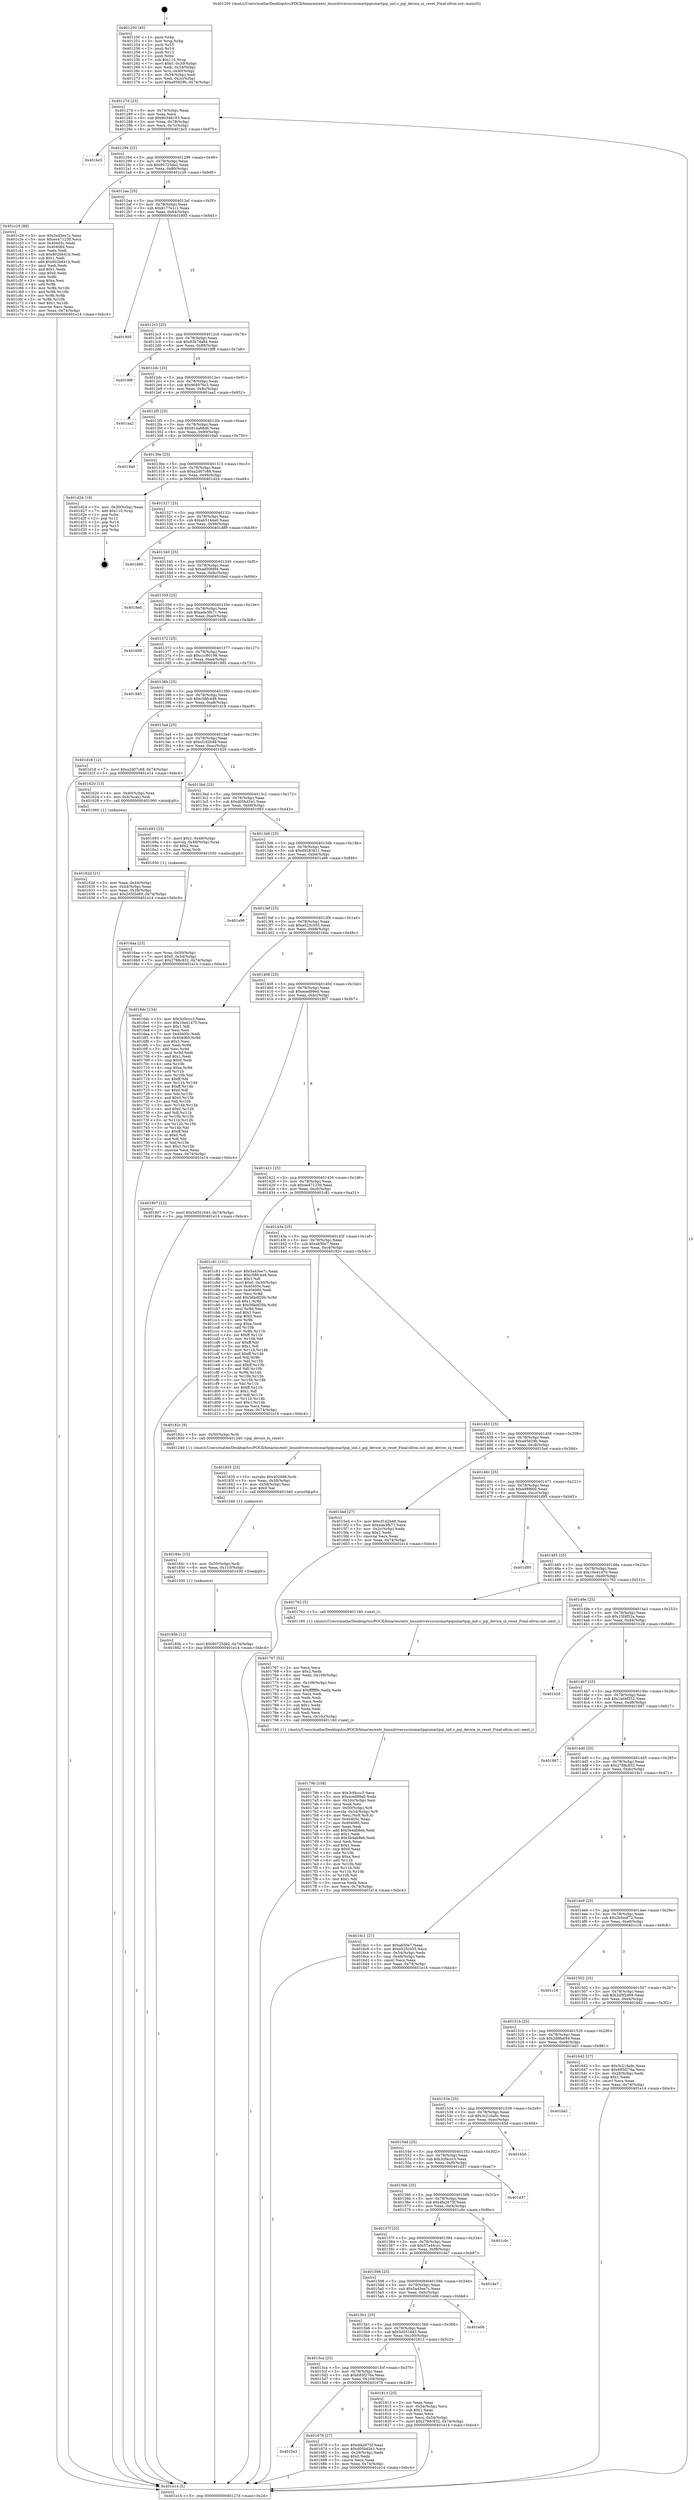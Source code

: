 digraph "0x401250" {
  label = "0x401250 (/mnt/c/Users/mathe/Desktop/tcc/POCII/binaries/extr_linuxdriversscsismartpqismartpqi_init.c_pqi_device_in_reset_Final-ollvm.out::main(0))"
  labelloc = "t"
  node[shape=record]

  Entry [label="",width=0.3,height=0.3,shape=circle,fillcolor=black,style=filled]
  "0x40127d" [label="{
     0x40127d [23]\l
     | [instrs]\l
     &nbsp;&nbsp;0x40127d \<+3\>: mov -0x74(%rbp),%eax\l
     &nbsp;&nbsp;0x401280 \<+2\>: mov %eax,%ecx\l
     &nbsp;&nbsp;0x401282 \<+6\>: sub $0x80348183,%ecx\l
     &nbsp;&nbsp;0x401288 \<+3\>: mov %eax,-0x78(%rbp)\l
     &nbsp;&nbsp;0x40128b \<+3\>: mov %ecx,-0x7c(%rbp)\l
     &nbsp;&nbsp;0x40128e \<+6\>: je 0000000000401bc5 \<main+0x975\>\l
  }"]
  "0x401bc5" [label="{
     0x401bc5\l
  }", style=dashed]
  "0x401294" [label="{
     0x401294 [22]\l
     | [instrs]\l
     &nbsp;&nbsp;0x401294 \<+5\>: jmp 0000000000401299 \<main+0x49\>\l
     &nbsp;&nbsp;0x401299 \<+3\>: mov -0x78(%rbp),%eax\l
     &nbsp;&nbsp;0x40129c \<+5\>: sub $0x80725de2,%eax\l
     &nbsp;&nbsp;0x4012a1 \<+3\>: mov %eax,-0x80(%rbp)\l
     &nbsp;&nbsp;0x4012a4 \<+6\>: je 0000000000401c29 \<main+0x9d9\>\l
  }"]
  Exit [label="",width=0.3,height=0.3,shape=circle,fillcolor=black,style=filled,peripheries=2]
  "0x401c29" [label="{
     0x401c29 [88]\l
     | [instrs]\l
     &nbsp;&nbsp;0x401c29 \<+5\>: mov $0x5a43ee7c,%eax\l
     &nbsp;&nbsp;0x401c2e \<+5\>: mov $0xee471230,%ecx\l
     &nbsp;&nbsp;0x401c33 \<+7\>: mov 0x40405c,%edx\l
     &nbsp;&nbsp;0x401c3a \<+7\>: mov 0x404060,%esi\l
     &nbsp;&nbsp;0x401c41 \<+2\>: mov %edx,%edi\l
     &nbsp;&nbsp;0x401c43 \<+6\>: sub $0x802b641b,%edi\l
     &nbsp;&nbsp;0x401c49 \<+3\>: sub $0x1,%edi\l
     &nbsp;&nbsp;0x401c4c \<+6\>: add $0x802b641b,%edi\l
     &nbsp;&nbsp;0x401c52 \<+3\>: imul %edi,%edx\l
     &nbsp;&nbsp;0x401c55 \<+3\>: and $0x1,%edx\l
     &nbsp;&nbsp;0x401c58 \<+3\>: cmp $0x0,%edx\l
     &nbsp;&nbsp;0x401c5b \<+4\>: sete %r8b\l
     &nbsp;&nbsp;0x401c5f \<+3\>: cmp $0xa,%esi\l
     &nbsp;&nbsp;0x401c62 \<+4\>: setl %r9b\l
     &nbsp;&nbsp;0x401c66 \<+3\>: mov %r8b,%r10b\l
     &nbsp;&nbsp;0x401c69 \<+3\>: and %r9b,%r10b\l
     &nbsp;&nbsp;0x401c6c \<+3\>: xor %r9b,%r8b\l
     &nbsp;&nbsp;0x401c6f \<+3\>: or %r8b,%r10b\l
     &nbsp;&nbsp;0x401c72 \<+4\>: test $0x1,%r10b\l
     &nbsp;&nbsp;0x401c76 \<+3\>: cmovne %ecx,%eax\l
     &nbsp;&nbsp;0x401c79 \<+3\>: mov %eax,-0x74(%rbp)\l
     &nbsp;&nbsp;0x401c7c \<+5\>: jmp 0000000000401e14 \<main+0xbc4\>\l
  }"]
  "0x4012aa" [label="{
     0x4012aa [25]\l
     | [instrs]\l
     &nbsp;&nbsp;0x4012aa \<+5\>: jmp 00000000004012af \<main+0x5f\>\l
     &nbsp;&nbsp;0x4012af \<+3\>: mov -0x78(%rbp),%eax\l
     &nbsp;&nbsp;0x4012b2 \<+5\>: sub $0x8177e1c1,%eax\l
     &nbsp;&nbsp;0x4012b7 \<+6\>: mov %eax,-0x84(%rbp)\l
     &nbsp;&nbsp;0x4012bd \<+6\>: je 0000000000401895 \<main+0x645\>\l
  }"]
  "0x40185b" [label="{
     0x40185b [12]\l
     | [instrs]\l
     &nbsp;&nbsp;0x40185b \<+7\>: movl $0x80725de2,-0x74(%rbp)\l
     &nbsp;&nbsp;0x401862 \<+5\>: jmp 0000000000401e14 \<main+0xbc4\>\l
  }"]
  "0x401895" [label="{
     0x401895\l
  }", style=dashed]
  "0x4012c3" [label="{
     0x4012c3 [25]\l
     | [instrs]\l
     &nbsp;&nbsp;0x4012c3 \<+5\>: jmp 00000000004012c8 \<main+0x78\>\l
     &nbsp;&nbsp;0x4012c8 \<+3\>: mov -0x78(%rbp),%eax\l
     &nbsp;&nbsp;0x4012cb \<+5\>: sub $0x83b7da84,%eax\l
     &nbsp;&nbsp;0x4012d0 \<+6\>: mov %eax,-0x88(%rbp)\l
     &nbsp;&nbsp;0x4012d6 \<+6\>: je 00000000004019f8 \<main+0x7a8\>\l
  }"]
  "0x40184c" [label="{
     0x40184c [15]\l
     | [instrs]\l
     &nbsp;&nbsp;0x40184c \<+4\>: mov -0x50(%rbp),%rdi\l
     &nbsp;&nbsp;0x401850 \<+6\>: mov %eax,-0x110(%rbp)\l
     &nbsp;&nbsp;0x401856 \<+5\>: call 0000000000401030 \<free@plt\>\l
     | [calls]\l
     &nbsp;&nbsp;0x401030 \{1\} (unknown)\l
  }"]
  "0x4019f8" [label="{
     0x4019f8\l
  }", style=dashed]
  "0x4012dc" [label="{
     0x4012dc [25]\l
     | [instrs]\l
     &nbsp;&nbsp;0x4012dc \<+5\>: jmp 00000000004012e1 \<main+0x91\>\l
     &nbsp;&nbsp;0x4012e1 \<+3\>: mov -0x78(%rbp),%eax\l
     &nbsp;&nbsp;0x4012e4 \<+5\>: sub $0x904076c3,%eax\l
     &nbsp;&nbsp;0x4012e9 \<+6\>: mov %eax,-0x8c(%rbp)\l
     &nbsp;&nbsp;0x4012ef \<+6\>: je 0000000000401aa2 \<main+0x852\>\l
  }"]
  "0x401835" [label="{
     0x401835 [23]\l
     | [instrs]\l
     &nbsp;&nbsp;0x401835 \<+10\>: movabs $0x4020d6,%rdi\l
     &nbsp;&nbsp;0x40183f \<+3\>: mov %eax,-0x58(%rbp)\l
     &nbsp;&nbsp;0x401842 \<+3\>: mov -0x58(%rbp),%esi\l
     &nbsp;&nbsp;0x401845 \<+2\>: mov $0x0,%al\l
     &nbsp;&nbsp;0x401847 \<+5\>: call 0000000000401040 \<printf@plt\>\l
     | [calls]\l
     &nbsp;&nbsp;0x401040 \{1\} (unknown)\l
  }"]
  "0x401aa2" [label="{
     0x401aa2\l
  }", style=dashed]
  "0x4012f5" [label="{
     0x4012f5 [25]\l
     | [instrs]\l
     &nbsp;&nbsp;0x4012f5 \<+5\>: jmp 00000000004012fa \<main+0xaa\>\l
     &nbsp;&nbsp;0x4012fa \<+3\>: mov -0x78(%rbp),%eax\l
     &nbsp;&nbsp;0x4012fd \<+5\>: sub $0x91da68d6,%eax\l
     &nbsp;&nbsp;0x401302 \<+6\>: mov %eax,-0x90(%rbp)\l
     &nbsp;&nbsp;0x401308 \<+6\>: je 00000000004019a0 \<main+0x750\>\l
  }"]
  "0x40179b" [label="{
     0x40179b [108]\l
     | [instrs]\l
     &nbsp;&nbsp;0x40179b \<+5\>: mov $0x3cf4ccc3,%ecx\l
     &nbsp;&nbsp;0x4017a0 \<+5\>: mov $0xeced99e0,%edx\l
     &nbsp;&nbsp;0x4017a5 \<+6\>: mov -0x10c(%rbp),%esi\l
     &nbsp;&nbsp;0x4017ab \<+3\>: imul %eax,%esi\l
     &nbsp;&nbsp;0x4017ae \<+4\>: mov -0x50(%rbp),%r8\l
     &nbsp;&nbsp;0x4017b2 \<+4\>: movslq -0x54(%rbp),%r9\l
     &nbsp;&nbsp;0x4017b6 \<+4\>: mov %esi,(%r8,%r9,4)\l
     &nbsp;&nbsp;0x4017ba \<+7\>: mov 0x40405c,%eax\l
     &nbsp;&nbsp;0x4017c1 \<+7\>: mov 0x404060,%esi\l
     &nbsp;&nbsp;0x4017c8 \<+2\>: mov %eax,%edi\l
     &nbsp;&nbsp;0x4017ca \<+6\>: add $0x5b4ab8eb,%edi\l
     &nbsp;&nbsp;0x4017d0 \<+3\>: sub $0x1,%edi\l
     &nbsp;&nbsp;0x4017d3 \<+6\>: sub $0x5b4ab8eb,%edi\l
     &nbsp;&nbsp;0x4017d9 \<+3\>: imul %edi,%eax\l
     &nbsp;&nbsp;0x4017dc \<+3\>: and $0x1,%eax\l
     &nbsp;&nbsp;0x4017df \<+3\>: cmp $0x0,%eax\l
     &nbsp;&nbsp;0x4017e2 \<+4\>: sete %r10b\l
     &nbsp;&nbsp;0x4017e6 \<+3\>: cmp $0xa,%esi\l
     &nbsp;&nbsp;0x4017e9 \<+4\>: setl %r11b\l
     &nbsp;&nbsp;0x4017ed \<+3\>: mov %r10b,%bl\l
     &nbsp;&nbsp;0x4017f0 \<+3\>: and %r11b,%bl\l
     &nbsp;&nbsp;0x4017f3 \<+3\>: xor %r11b,%r10b\l
     &nbsp;&nbsp;0x4017f6 \<+3\>: or %r10b,%bl\l
     &nbsp;&nbsp;0x4017f9 \<+3\>: test $0x1,%bl\l
     &nbsp;&nbsp;0x4017fc \<+3\>: cmovne %edx,%ecx\l
     &nbsp;&nbsp;0x4017ff \<+3\>: mov %ecx,-0x74(%rbp)\l
     &nbsp;&nbsp;0x401802 \<+5\>: jmp 0000000000401e14 \<main+0xbc4\>\l
  }"]
  "0x4019a0" [label="{
     0x4019a0\l
  }", style=dashed]
  "0x40130e" [label="{
     0x40130e [25]\l
     | [instrs]\l
     &nbsp;&nbsp;0x40130e \<+5\>: jmp 0000000000401313 \<main+0xc3\>\l
     &nbsp;&nbsp;0x401313 \<+3\>: mov -0x78(%rbp),%eax\l
     &nbsp;&nbsp;0x401316 \<+5\>: sub $0xa2d07c68,%eax\l
     &nbsp;&nbsp;0x40131b \<+6\>: mov %eax,-0x94(%rbp)\l
     &nbsp;&nbsp;0x401321 \<+6\>: je 0000000000401d24 \<main+0xad4\>\l
  }"]
  "0x401767" [label="{
     0x401767 [52]\l
     | [instrs]\l
     &nbsp;&nbsp;0x401767 \<+2\>: xor %ecx,%ecx\l
     &nbsp;&nbsp;0x401769 \<+5\>: mov $0x2,%edx\l
     &nbsp;&nbsp;0x40176e \<+6\>: mov %edx,-0x108(%rbp)\l
     &nbsp;&nbsp;0x401774 \<+1\>: cltd\l
     &nbsp;&nbsp;0x401775 \<+6\>: mov -0x108(%rbp),%esi\l
     &nbsp;&nbsp;0x40177b \<+2\>: idiv %esi\l
     &nbsp;&nbsp;0x40177d \<+6\>: imul $0xfffffffe,%edx,%edx\l
     &nbsp;&nbsp;0x401783 \<+2\>: mov %ecx,%edi\l
     &nbsp;&nbsp;0x401785 \<+2\>: sub %edx,%edi\l
     &nbsp;&nbsp;0x401787 \<+2\>: mov %ecx,%edx\l
     &nbsp;&nbsp;0x401789 \<+3\>: sub $0x1,%edx\l
     &nbsp;&nbsp;0x40178c \<+2\>: add %edx,%edi\l
     &nbsp;&nbsp;0x40178e \<+2\>: sub %edi,%ecx\l
     &nbsp;&nbsp;0x401790 \<+6\>: mov %ecx,-0x10c(%rbp)\l
     &nbsp;&nbsp;0x401796 \<+5\>: call 0000000000401160 \<next_i\>\l
     | [calls]\l
     &nbsp;&nbsp;0x401160 \{1\} (/mnt/c/Users/mathe/Desktop/tcc/POCII/binaries/extr_linuxdriversscsismartpqismartpqi_init.c_pqi_device_in_reset_Final-ollvm.out::next_i)\l
  }"]
  "0x401d24" [label="{
     0x401d24 [19]\l
     | [instrs]\l
     &nbsp;&nbsp;0x401d24 \<+3\>: mov -0x30(%rbp),%eax\l
     &nbsp;&nbsp;0x401d27 \<+7\>: add $0x110,%rsp\l
     &nbsp;&nbsp;0x401d2e \<+1\>: pop %rbx\l
     &nbsp;&nbsp;0x401d2f \<+2\>: pop %r12\l
     &nbsp;&nbsp;0x401d31 \<+2\>: pop %r14\l
     &nbsp;&nbsp;0x401d33 \<+2\>: pop %r15\l
     &nbsp;&nbsp;0x401d35 \<+1\>: pop %rbp\l
     &nbsp;&nbsp;0x401d36 \<+1\>: ret\l
  }"]
  "0x401327" [label="{
     0x401327 [25]\l
     | [instrs]\l
     &nbsp;&nbsp;0x401327 \<+5\>: jmp 000000000040132c \<main+0xdc\>\l
     &nbsp;&nbsp;0x40132c \<+3\>: mov -0x78(%rbp),%eax\l
     &nbsp;&nbsp;0x40132f \<+5\>: sub $0xab5144a0,%eax\l
     &nbsp;&nbsp;0x401334 \<+6\>: mov %eax,-0x98(%rbp)\l
     &nbsp;&nbsp;0x40133a \<+6\>: je 0000000000401d89 \<main+0xb39\>\l
  }"]
  "0x4016aa" [label="{
     0x4016aa [23]\l
     | [instrs]\l
     &nbsp;&nbsp;0x4016aa \<+4\>: mov %rax,-0x50(%rbp)\l
     &nbsp;&nbsp;0x4016ae \<+7\>: movl $0x0,-0x54(%rbp)\l
     &nbsp;&nbsp;0x4016b5 \<+7\>: movl $0x2788c832,-0x74(%rbp)\l
     &nbsp;&nbsp;0x4016bc \<+5\>: jmp 0000000000401e14 \<main+0xbc4\>\l
  }"]
  "0x401d89" [label="{
     0x401d89\l
  }", style=dashed]
  "0x401340" [label="{
     0x401340 [25]\l
     | [instrs]\l
     &nbsp;&nbsp;0x401340 \<+5\>: jmp 0000000000401345 \<main+0xf5\>\l
     &nbsp;&nbsp;0x401345 \<+3\>: mov -0x78(%rbp),%eax\l
     &nbsp;&nbsp;0x401348 \<+5\>: sub $0xad50fd94,%eax\l
     &nbsp;&nbsp;0x40134d \<+6\>: mov %eax,-0x9c(%rbp)\l
     &nbsp;&nbsp;0x401353 \<+6\>: je 00000000004018ed \<main+0x69d\>\l
  }"]
  "0x4015e3" [label="{
     0x4015e3\l
  }", style=dashed]
  "0x4018ed" [label="{
     0x4018ed\l
  }", style=dashed]
  "0x401359" [label="{
     0x401359 [25]\l
     | [instrs]\l
     &nbsp;&nbsp;0x401359 \<+5\>: jmp 000000000040135e \<main+0x10e\>\l
     &nbsp;&nbsp;0x40135e \<+3\>: mov -0x78(%rbp),%eax\l
     &nbsp;&nbsp;0x401361 \<+5\>: sub $0xade3fb71,%eax\l
     &nbsp;&nbsp;0x401366 \<+6\>: mov %eax,-0xa0(%rbp)\l
     &nbsp;&nbsp;0x40136c \<+6\>: je 0000000000401608 \<main+0x3b8\>\l
  }"]
  "0x401678" [label="{
     0x401678 [27]\l
     | [instrs]\l
     &nbsp;&nbsp;0x401678 \<+5\>: mov $0x4fa2675f,%eax\l
     &nbsp;&nbsp;0x40167d \<+5\>: mov $0xd05bd341,%ecx\l
     &nbsp;&nbsp;0x401682 \<+3\>: mov -0x28(%rbp),%edx\l
     &nbsp;&nbsp;0x401685 \<+3\>: cmp $0x0,%edx\l
     &nbsp;&nbsp;0x401688 \<+3\>: cmove %ecx,%eax\l
     &nbsp;&nbsp;0x40168b \<+3\>: mov %eax,-0x74(%rbp)\l
     &nbsp;&nbsp;0x40168e \<+5\>: jmp 0000000000401e14 \<main+0xbc4\>\l
  }"]
  "0x401608" [label="{
     0x401608\l
  }", style=dashed]
  "0x401372" [label="{
     0x401372 [25]\l
     | [instrs]\l
     &nbsp;&nbsp;0x401372 \<+5\>: jmp 0000000000401377 \<main+0x127\>\l
     &nbsp;&nbsp;0x401377 \<+3\>: mov -0x78(%rbp),%eax\l
     &nbsp;&nbsp;0x40137a \<+5\>: sub $0xc1c80198,%eax\l
     &nbsp;&nbsp;0x40137f \<+6\>: mov %eax,-0xa4(%rbp)\l
     &nbsp;&nbsp;0x401385 \<+6\>: je 0000000000401985 \<main+0x735\>\l
  }"]
  "0x4015ca" [label="{
     0x4015ca [25]\l
     | [instrs]\l
     &nbsp;&nbsp;0x4015ca \<+5\>: jmp 00000000004015cf \<main+0x37f\>\l
     &nbsp;&nbsp;0x4015cf \<+3\>: mov -0x78(%rbp),%eax\l
     &nbsp;&nbsp;0x4015d2 \<+5\>: sub $0x685f276a,%eax\l
     &nbsp;&nbsp;0x4015d7 \<+6\>: mov %eax,-0x104(%rbp)\l
     &nbsp;&nbsp;0x4015dd \<+6\>: je 0000000000401678 \<main+0x428\>\l
  }"]
  "0x401985" [label="{
     0x401985\l
  }", style=dashed]
  "0x40138b" [label="{
     0x40138b [25]\l
     | [instrs]\l
     &nbsp;&nbsp;0x40138b \<+5\>: jmp 0000000000401390 \<main+0x140\>\l
     &nbsp;&nbsp;0x401390 \<+3\>: mov -0x78(%rbp),%eax\l
     &nbsp;&nbsp;0x401393 \<+5\>: sub $0xc58fc448,%eax\l
     &nbsp;&nbsp;0x401398 \<+6\>: mov %eax,-0xa8(%rbp)\l
     &nbsp;&nbsp;0x40139e \<+6\>: je 0000000000401d18 \<main+0xac8\>\l
  }"]
  "0x401813" [label="{
     0x401813 [25]\l
     | [instrs]\l
     &nbsp;&nbsp;0x401813 \<+2\>: xor %eax,%eax\l
     &nbsp;&nbsp;0x401815 \<+3\>: mov -0x54(%rbp),%ecx\l
     &nbsp;&nbsp;0x401818 \<+3\>: sub $0x1,%eax\l
     &nbsp;&nbsp;0x40181b \<+2\>: sub %eax,%ecx\l
     &nbsp;&nbsp;0x40181d \<+3\>: mov %ecx,-0x54(%rbp)\l
     &nbsp;&nbsp;0x401820 \<+7\>: movl $0x2788c832,-0x74(%rbp)\l
     &nbsp;&nbsp;0x401827 \<+5\>: jmp 0000000000401e14 \<main+0xbc4\>\l
  }"]
  "0x401d18" [label="{
     0x401d18 [12]\l
     | [instrs]\l
     &nbsp;&nbsp;0x401d18 \<+7\>: movl $0xa2d07c68,-0x74(%rbp)\l
     &nbsp;&nbsp;0x401d1f \<+5\>: jmp 0000000000401e14 \<main+0xbc4\>\l
  }"]
  "0x4013a4" [label="{
     0x4013a4 [25]\l
     | [instrs]\l
     &nbsp;&nbsp;0x4013a4 \<+5\>: jmp 00000000004013a9 \<main+0x159\>\l
     &nbsp;&nbsp;0x4013a9 \<+3\>: mov -0x78(%rbp),%eax\l
     &nbsp;&nbsp;0x4013ac \<+5\>: sub $0xcf1d2b48,%eax\l
     &nbsp;&nbsp;0x4013b1 \<+6\>: mov %eax,-0xac(%rbp)\l
     &nbsp;&nbsp;0x4013b7 \<+6\>: je 0000000000401620 \<main+0x3d0\>\l
  }"]
  "0x4015b1" [label="{
     0x4015b1 [25]\l
     | [instrs]\l
     &nbsp;&nbsp;0x4015b1 \<+5\>: jmp 00000000004015b6 \<main+0x366\>\l
     &nbsp;&nbsp;0x4015b6 \<+3\>: mov -0x78(%rbp),%eax\l
     &nbsp;&nbsp;0x4015b9 \<+5\>: sub $0x5d351643,%eax\l
     &nbsp;&nbsp;0x4015be \<+6\>: mov %eax,-0x100(%rbp)\l
     &nbsp;&nbsp;0x4015c4 \<+6\>: je 0000000000401813 \<main+0x5c3\>\l
  }"]
  "0x401620" [label="{
     0x401620 [13]\l
     | [instrs]\l
     &nbsp;&nbsp;0x401620 \<+4\>: mov -0x40(%rbp),%rax\l
     &nbsp;&nbsp;0x401624 \<+4\>: mov 0x8(%rax),%rdi\l
     &nbsp;&nbsp;0x401628 \<+5\>: call 0000000000401060 \<atoi@plt\>\l
     | [calls]\l
     &nbsp;&nbsp;0x401060 \{1\} (unknown)\l
  }"]
  "0x4013bd" [label="{
     0x4013bd [25]\l
     | [instrs]\l
     &nbsp;&nbsp;0x4013bd \<+5\>: jmp 00000000004013c2 \<main+0x172\>\l
     &nbsp;&nbsp;0x4013c2 \<+3\>: mov -0x78(%rbp),%eax\l
     &nbsp;&nbsp;0x4013c5 \<+5\>: sub $0xd05bd341,%eax\l
     &nbsp;&nbsp;0x4013ca \<+6\>: mov %eax,-0xb0(%rbp)\l
     &nbsp;&nbsp;0x4013d0 \<+6\>: je 0000000000401693 \<main+0x443\>\l
  }"]
  "0x401e06" [label="{
     0x401e06\l
  }", style=dashed]
  "0x401693" [label="{
     0x401693 [23]\l
     | [instrs]\l
     &nbsp;&nbsp;0x401693 \<+7\>: movl $0x1,-0x48(%rbp)\l
     &nbsp;&nbsp;0x40169a \<+4\>: movslq -0x48(%rbp),%rax\l
     &nbsp;&nbsp;0x40169e \<+4\>: shl $0x2,%rax\l
     &nbsp;&nbsp;0x4016a2 \<+3\>: mov %rax,%rdi\l
     &nbsp;&nbsp;0x4016a5 \<+5\>: call 0000000000401050 \<malloc@plt\>\l
     | [calls]\l
     &nbsp;&nbsp;0x401050 \{1\} (unknown)\l
  }"]
  "0x4013d6" [label="{
     0x4013d6 [25]\l
     | [instrs]\l
     &nbsp;&nbsp;0x4013d6 \<+5\>: jmp 00000000004013db \<main+0x18b\>\l
     &nbsp;&nbsp;0x4013db \<+3\>: mov -0x78(%rbp),%eax\l
     &nbsp;&nbsp;0x4013de \<+5\>: sub $0xd9283811,%eax\l
     &nbsp;&nbsp;0x4013e3 \<+6\>: mov %eax,-0xb4(%rbp)\l
     &nbsp;&nbsp;0x4013e9 \<+6\>: je 0000000000401a96 \<main+0x846\>\l
  }"]
  "0x401598" [label="{
     0x401598 [25]\l
     | [instrs]\l
     &nbsp;&nbsp;0x401598 \<+5\>: jmp 000000000040159d \<main+0x34d\>\l
     &nbsp;&nbsp;0x40159d \<+3\>: mov -0x78(%rbp),%eax\l
     &nbsp;&nbsp;0x4015a0 \<+5\>: sub $0x5a43ee7c,%eax\l
     &nbsp;&nbsp;0x4015a5 \<+6\>: mov %eax,-0xfc(%rbp)\l
     &nbsp;&nbsp;0x4015ab \<+6\>: je 0000000000401e06 \<main+0xbb6\>\l
  }"]
  "0x401a96" [label="{
     0x401a96\l
  }", style=dashed]
  "0x4013ef" [label="{
     0x4013ef [25]\l
     | [instrs]\l
     &nbsp;&nbsp;0x4013ef \<+5\>: jmp 00000000004013f4 \<main+0x1a4\>\l
     &nbsp;&nbsp;0x4013f4 \<+3\>: mov -0x78(%rbp),%eax\l
     &nbsp;&nbsp;0x4013f7 \<+5\>: sub $0xe525c055,%eax\l
     &nbsp;&nbsp;0x4013fc \<+6\>: mov %eax,-0xb8(%rbp)\l
     &nbsp;&nbsp;0x401402 \<+6\>: je 00000000004016dc \<main+0x48c\>\l
  }"]
  "0x401de7" [label="{
     0x401de7\l
  }", style=dashed]
  "0x4016dc" [label="{
     0x4016dc [134]\l
     | [instrs]\l
     &nbsp;&nbsp;0x4016dc \<+5\>: mov $0x3cf4ccc3,%eax\l
     &nbsp;&nbsp;0x4016e1 \<+5\>: mov $0x10e41470,%ecx\l
     &nbsp;&nbsp;0x4016e6 \<+2\>: mov $0x1,%dl\l
     &nbsp;&nbsp;0x4016e8 \<+2\>: xor %esi,%esi\l
     &nbsp;&nbsp;0x4016ea \<+7\>: mov 0x40405c,%edi\l
     &nbsp;&nbsp;0x4016f1 \<+8\>: mov 0x404060,%r8d\l
     &nbsp;&nbsp;0x4016f9 \<+3\>: sub $0x1,%esi\l
     &nbsp;&nbsp;0x4016fc \<+3\>: mov %edi,%r9d\l
     &nbsp;&nbsp;0x4016ff \<+3\>: add %esi,%r9d\l
     &nbsp;&nbsp;0x401702 \<+4\>: imul %r9d,%edi\l
     &nbsp;&nbsp;0x401706 \<+3\>: and $0x1,%edi\l
     &nbsp;&nbsp;0x401709 \<+3\>: cmp $0x0,%edi\l
     &nbsp;&nbsp;0x40170c \<+4\>: sete %r10b\l
     &nbsp;&nbsp;0x401710 \<+4\>: cmp $0xa,%r8d\l
     &nbsp;&nbsp;0x401714 \<+4\>: setl %r11b\l
     &nbsp;&nbsp;0x401718 \<+3\>: mov %r10b,%bl\l
     &nbsp;&nbsp;0x40171b \<+3\>: xor $0xff,%bl\l
     &nbsp;&nbsp;0x40171e \<+3\>: mov %r11b,%r14b\l
     &nbsp;&nbsp;0x401721 \<+4\>: xor $0xff,%r14b\l
     &nbsp;&nbsp;0x401725 \<+3\>: xor $0x0,%dl\l
     &nbsp;&nbsp;0x401728 \<+3\>: mov %bl,%r15b\l
     &nbsp;&nbsp;0x40172b \<+4\>: and $0x0,%r15b\l
     &nbsp;&nbsp;0x40172f \<+3\>: and %dl,%r10b\l
     &nbsp;&nbsp;0x401732 \<+3\>: mov %r14b,%r12b\l
     &nbsp;&nbsp;0x401735 \<+4\>: and $0x0,%r12b\l
     &nbsp;&nbsp;0x401739 \<+3\>: and %dl,%r11b\l
     &nbsp;&nbsp;0x40173c \<+3\>: or %r10b,%r15b\l
     &nbsp;&nbsp;0x40173f \<+3\>: or %r11b,%r12b\l
     &nbsp;&nbsp;0x401742 \<+3\>: xor %r12b,%r15b\l
     &nbsp;&nbsp;0x401745 \<+3\>: or %r14b,%bl\l
     &nbsp;&nbsp;0x401748 \<+3\>: xor $0xff,%bl\l
     &nbsp;&nbsp;0x40174b \<+3\>: or $0x0,%dl\l
     &nbsp;&nbsp;0x40174e \<+2\>: and %dl,%bl\l
     &nbsp;&nbsp;0x401750 \<+3\>: or %bl,%r15b\l
     &nbsp;&nbsp;0x401753 \<+4\>: test $0x1,%r15b\l
     &nbsp;&nbsp;0x401757 \<+3\>: cmovne %ecx,%eax\l
     &nbsp;&nbsp;0x40175a \<+3\>: mov %eax,-0x74(%rbp)\l
     &nbsp;&nbsp;0x40175d \<+5\>: jmp 0000000000401e14 \<main+0xbc4\>\l
  }"]
  "0x401408" [label="{
     0x401408 [25]\l
     | [instrs]\l
     &nbsp;&nbsp;0x401408 \<+5\>: jmp 000000000040140d \<main+0x1bd\>\l
     &nbsp;&nbsp;0x40140d \<+3\>: mov -0x78(%rbp),%eax\l
     &nbsp;&nbsp;0x401410 \<+5\>: sub $0xeced99e0,%eax\l
     &nbsp;&nbsp;0x401415 \<+6\>: mov %eax,-0xbc(%rbp)\l
     &nbsp;&nbsp;0x40141b \<+6\>: je 0000000000401807 \<main+0x5b7\>\l
  }"]
  "0x40157f" [label="{
     0x40157f [25]\l
     | [instrs]\l
     &nbsp;&nbsp;0x40157f \<+5\>: jmp 0000000000401584 \<main+0x334\>\l
     &nbsp;&nbsp;0x401584 \<+3\>: mov -0x78(%rbp),%eax\l
     &nbsp;&nbsp;0x401587 \<+5\>: sub $0x57e44ccc,%eax\l
     &nbsp;&nbsp;0x40158c \<+6\>: mov %eax,-0xf8(%rbp)\l
     &nbsp;&nbsp;0x401592 \<+6\>: je 0000000000401de7 \<main+0xb97\>\l
  }"]
  "0x401807" [label="{
     0x401807 [12]\l
     | [instrs]\l
     &nbsp;&nbsp;0x401807 \<+7\>: movl $0x5d351643,-0x74(%rbp)\l
     &nbsp;&nbsp;0x40180e \<+5\>: jmp 0000000000401e14 \<main+0xbc4\>\l
  }"]
  "0x401421" [label="{
     0x401421 [25]\l
     | [instrs]\l
     &nbsp;&nbsp;0x401421 \<+5\>: jmp 0000000000401426 \<main+0x1d6\>\l
     &nbsp;&nbsp;0x401426 \<+3\>: mov -0x78(%rbp),%eax\l
     &nbsp;&nbsp;0x401429 \<+5\>: sub $0xee471230,%eax\l
     &nbsp;&nbsp;0x40142e \<+6\>: mov %eax,-0xc0(%rbp)\l
     &nbsp;&nbsp;0x401434 \<+6\>: je 0000000000401c81 \<main+0xa31\>\l
  }"]
  "0x401c0c" [label="{
     0x401c0c\l
  }", style=dashed]
  "0x401c81" [label="{
     0x401c81 [151]\l
     | [instrs]\l
     &nbsp;&nbsp;0x401c81 \<+5\>: mov $0x5a43ee7c,%eax\l
     &nbsp;&nbsp;0x401c86 \<+5\>: mov $0xc58fc448,%ecx\l
     &nbsp;&nbsp;0x401c8b \<+2\>: mov $0x1,%dl\l
     &nbsp;&nbsp;0x401c8d \<+7\>: movl $0x0,-0x30(%rbp)\l
     &nbsp;&nbsp;0x401c94 \<+7\>: mov 0x40405c,%esi\l
     &nbsp;&nbsp;0x401c9b \<+7\>: mov 0x404060,%edi\l
     &nbsp;&nbsp;0x401ca2 \<+3\>: mov %esi,%r8d\l
     &nbsp;&nbsp;0x401ca5 \<+7\>: add $0x56bdf20b,%r8d\l
     &nbsp;&nbsp;0x401cac \<+4\>: sub $0x1,%r8d\l
     &nbsp;&nbsp;0x401cb0 \<+7\>: sub $0x56bdf20b,%r8d\l
     &nbsp;&nbsp;0x401cb7 \<+4\>: imul %r8d,%esi\l
     &nbsp;&nbsp;0x401cbb \<+3\>: and $0x1,%esi\l
     &nbsp;&nbsp;0x401cbe \<+3\>: cmp $0x0,%esi\l
     &nbsp;&nbsp;0x401cc1 \<+4\>: sete %r9b\l
     &nbsp;&nbsp;0x401cc5 \<+3\>: cmp $0xa,%edi\l
     &nbsp;&nbsp;0x401cc8 \<+4\>: setl %r10b\l
     &nbsp;&nbsp;0x401ccc \<+3\>: mov %r9b,%r11b\l
     &nbsp;&nbsp;0x401ccf \<+4\>: xor $0xff,%r11b\l
     &nbsp;&nbsp;0x401cd3 \<+3\>: mov %r10b,%bl\l
     &nbsp;&nbsp;0x401cd6 \<+3\>: xor $0xff,%bl\l
     &nbsp;&nbsp;0x401cd9 \<+3\>: xor $0x1,%dl\l
     &nbsp;&nbsp;0x401cdc \<+3\>: mov %r11b,%r14b\l
     &nbsp;&nbsp;0x401cdf \<+4\>: and $0xff,%r14b\l
     &nbsp;&nbsp;0x401ce3 \<+3\>: and %dl,%r9b\l
     &nbsp;&nbsp;0x401ce6 \<+3\>: mov %bl,%r15b\l
     &nbsp;&nbsp;0x401ce9 \<+4\>: and $0xff,%r15b\l
     &nbsp;&nbsp;0x401ced \<+3\>: and %dl,%r10b\l
     &nbsp;&nbsp;0x401cf0 \<+3\>: or %r9b,%r14b\l
     &nbsp;&nbsp;0x401cf3 \<+3\>: or %r10b,%r15b\l
     &nbsp;&nbsp;0x401cf6 \<+3\>: xor %r15b,%r14b\l
     &nbsp;&nbsp;0x401cf9 \<+3\>: or %bl,%r11b\l
     &nbsp;&nbsp;0x401cfc \<+4\>: xor $0xff,%r11b\l
     &nbsp;&nbsp;0x401d00 \<+3\>: or $0x1,%dl\l
     &nbsp;&nbsp;0x401d03 \<+3\>: and %dl,%r11b\l
     &nbsp;&nbsp;0x401d06 \<+3\>: or %r11b,%r14b\l
     &nbsp;&nbsp;0x401d09 \<+4\>: test $0x1,%r14b\l
     &nbsp;&nbsp;0x401d0d \<+3\>: cmovne %ecx,%eax\l
     &nbsp;&nbsp;0x401d10 \<+3\>: mov %eax,-0x74(%rbp)\l
     &nbsp;&nbsp;0x401d13 \<+5\>: jmp 0000000000401e14 \<main+0xbc4\>\l
  }"]
  "0x40143a" [label="{
     0x40143a [25]\l
     | [instrs]\l
     &nbsp;&nbsp;0x40143a \<+5\>: jmp 000000000040143f \<main+0x1ef\>\l
     &nbsp;&nbsp;0x40143f \<+3\>: mov -0x78(%rbp),%eax\l
     &nbsp;&nbsp;0x401442 \<+5\>: sub $0xab50e7,%eax\l
     &nbsp;&nbsp;0x401447 \<+6\>: mov %eax,-0xc4(%rbp)\l
     &nbsp;&nbsp;0x40144d \<+6\>: je 000000000040182c \<main+0x5dc\>\l
  }"]
  "0x401566" [label="{
     0x401566 [25]\l
     | [instrs]\l
     &nbsp;&nbsp;0x401566 \<+5\>: jmp 000000000040156b \<main+0x31b\>\l
     &nbsp;&nbsp;0x40156b \<+3\>: mov -0x78(%rbp),%eax\l
     &nbsp;&nbsp;0x40156e \<+5\>: sub $0x4fa2675f,%eax\l
     &nbsp;&nbsp;0x401573 \<+6\>: mov %eax,-0xf4(%rbp)\l
     &nbsp;&nbsp;0x401579 \<+6\>: je 0000000000401c0c \<main+0x9bc\>\l
  }"]
  "0x40182c" [label="{
     0x40182c [9]\l
     | [instrs]\l
     &nbsp;&nbsp;0x40182c \<+4\>: mov -0x50(%rbp),%rdi\l
     &nbsp;&nbsp;0x401830 \<+5\>: call 0000000000401240 \<pqi_device_in_reset\>\l
     | [calls]\l
     &nbsp;&nbsp;0x401240 \{1\} (/mnt/c/Users/mathe/Desktop/tcc/POCII/binaries/extr_linuxdriversscsismartpqismartpqi_init.c_pqi_device_in_reset_Final-ollvm.out::pqi_device_in_reset)\l
  }"]
  "0x401453" [label="{
     0x401453 [25]\l
     | [instrs]\l
     &nbsp;&nbsp;0x401453 \<+5\>: jmp 0000000000401458 \<main+0x208\>\l
     &nbsp;&nbsp;0x401458 \<+3\>: mov -0x78(%rbp),%eax\l
     &nbsp;&nbsp;0x40145b \<+5\>: sub $0xa95829b,%eax\l
     &nbsp;&nbsp;0x401460 \<+6\>: mov %eax,-0xc8(%rbp)\l
     &nbsp;&nbsp;0x401466 \<+6\>: je 00000000004015ed \<main+0x39d\>\l
  }"]
  "0x401d37" [label="{
     0x401d37\l
  }", style=dashed]
  "0x4015ed" [label="{
     0x4015ed [27]\l
     | [instrs]\l
     &nbsp;&nbsp;0x4015ed \<+5\>: mov $0xcf1d2b48,%eax\l
     &nbsp;&nbsp;0x4015f2 \<+5\>: mov $0xade3fb71,%ecx\l
     &nbsp;&nbsp;0x4015f7 \<+3\>: mov -0x2c(%rbp),%edx\l
     &nbsp;&nbsp;0x4015fa \<+3\>: cmp $0x2,%edx\l
     &nbsp;&nbsp;0x4015fd \<+3\>: cmovne %ecx,%eax\l
     &nbsp;&nbsp;0x401600 \<+3\>: mov %eax,-0x74(%rbp)\l
     &nbsp;&nbsp;0x401603 \<+5\>: jmp 0000000000401e14 \<main+0xbc4\>\l
  }"]
  "0x40146c" [label="{
     0x40146c [25]\l
     | [instrs]\l
     &nbsp;&nbsp;0x40146c \<+5\>: jmp 0000000000401471 \<main+0x221\>\l
     &nbsp;&nbsp;0x401471 \<+3\>: mov -0x78(%rbp),%eax\l
     &nbsp;&nbsp;0x401474 \<+5\>: sub $0xe98f600,%eax\l
     &nbsp;&nbsp;0x401479 \<+6\>: mov %eax,-0xcc(%rbp)\l
     &nbsp;&nbsp;0x40147f \<+6\>: je 0000000000401d95 \<main+0xb45\>\l
  }"]
  "0x401e14" [label="{
     0x401e14 [5]\l
     | [instrs]\l
     &nbsp;&nbsp;0x401e14 \<+5\>: jmp 000000000040127d \<main+0x2d\>\l
  }"]
  "0x401250" [label="{
     0x401250 [45]\l
     | [instrs]\l
     &nbsp;&nbsp;0x401250 \<+1\>: push %rbp\l
     &nbsp;&nbsp;0x401251 \<+3\>: mov %rsp,%rbp\l
     &nbsp;&nbsp;0x401254 \<+2\>: push %r15\l
     &nbsp;&nbsp;0x401256 \<+2\>: push %r14\l
     &nbsp;&nbsp;0x401258 \<+2\>: push %r12\l
     &nbsp;&nbsp;0x40125a \<+1\>: push %rbx\l
     &nbsp;&nbsp;0x40125b \<+7\>: sub $0x110,%rsp\l
     &nbsp;&nbsp;0x401262 \<+7\>: movl $0x0,-0x30(%rbp)\l
     &nbsp;&nbsp;0x401269 \<+3\>: mov %edi,-0x34(%rbp)\l
     &nbsp;&nbsp;0x40126c \<+4\>: mov %rsi,-0x40(%rbp)\l
     &nbsp;&nbsp;0x401270 \<+3\>: mov -0x34(%rbp),%edi\l
     &nbsp;&nbsp;0x401273 \<+3\>: mov %edi,-0x2c(%rbp)\l
     &nbsp;&nbsp;0x401276 \<+7\>: movl $0xa95829b,-0x74(%rbp)\l
  }"]
  "0x40162d" [label="{
     0x40162d [21]\l
     | [instrs]\l
     &nbsp;&nbsp;0x40162d \<+3\>: mov %eax,-0x44(%rbp)\l
     &nbsp;&nbsp;0x401630 \<+3\>: mov -0x44(%rbp),%eax\l
     &nbsp;&nbsp;0x401633 \<+3\>: mov %eax,-0x28(%rbp)\l
     &nbsp;&nbsp;0x401636 \<+7\>: movl $0x2d5f2d69,-0x74(%rbp)\l
     &nbsp;&nbsp;0x40163d \<+5\>: jmp 0000000000401e14 \<main+0xbc4\>\l
  }"]
  "0x40154d" [label="{
     0x40154d [25]\l
     | [instrs]\l
     &nbsp;&nbsp;0x40154d \<+5\>: jmp 0000000000401552 \<main+0x302\>\l
     &nbsp;&nbsp;0x401552 \<+3\>: mov -0x78(%rbp),%eax\l
     &nbsp;&nbsp;0x401555 \<+5\>: sub $0x3cf4ccc3,%eax\l
     &nbsp;&nbsp;0x40155a \<+6\>: mov %eax,-0xf0(%rbp)\l
     &nbsp;&nbsp;0x401560 \<+6\>: je 0000000000401d37 \<main+0xae7\>\l
  }"]
  "0x401d95" [label="{
     0x401d95\l
  }", style=dashed]
  "0x401485" [label="{
     0x401485 [25]\l
     | [instrs]\l
     &nbsp;&nbsp;0x401485 \<+5\>: jmp 000000000040148a \<main+0x23a\>\l
     &nbsp;&nbsp;0x40148a \<+3\>: mov -0x78(%rbp),%eax\l
     &nbsp;&nbsp;0x40148d \<+5\>: sub $0x10e41470,%eax\l
     &nbsp;&nbsp;0x401492 \<+6\>: mov %eax,-0xd0(%rbp)\l
     &nbsp;&nbsp;0x401498 \<+6\>: je 0000000000401762 \<main+0x512\>\l
  }"]
  "0x40165d" [label="{
     0x40165d\l
  }", style=dashed]
  "0x401762" [label="{
     0x401762 [5]\l
     | [instrs]\l
     &nbsp;&nbsp;0x401762 \<+5\>: call 0000000000401160 \<next_i\>\l
     | [calls]\l
     &nbsp;&nbsp;0x401160 \{1\} (/mnt/c/Users/mathe/Desktop/tcc/POCII/binaries/extr_linuxdriversscsismartpqismartpqi_init.c_pqi_device_in_reset_Final-ollvm.out::next_i)\l
  }"]
  "0x40149e" [label="{
     0x40149e [25]\l
     | [instrs]\l
     &nbsp;&nbsp;0x40149e \<+5\>: jmp 00000000004014a3 \<main+0x253\>\l
     &nbsp;&nbsp;0x4014a3 \<+3\>: mov -0x78(%rbp),%eax\l
     &nbsp;&nbsp;0x4014a6 \<+5\>: sub $0x15f4f52a,%eax\l
     &nbsp;&nbsp;0x4014ab \<+6\>: mov %eax,-0xd4(%rbp)\l
     &nbsp;&nbsp;0x4014b1 \<+6\>: je 0000000000401b28 \<main+0x8d8\>\l
  }"]
  "0x401534" [label="{
     0x401534 [25]\l
     | [instrs]\l
     &nbsp;&nbsp;0x401534 \<+5\>: jmp 0000000000401539 \<main+0x2e9\>\l
     &nbsp;&nbsp;0x401539 \<+3\>: mov -0x78(%rbp),%eax\l
     &nbsp;&nbsp;0x40153c \<+5\>: sub $0x3c216a9c,%eax\l
     &nbsp;&nbsp;0x401541 \<+6\>: mov %eax,-0xec(%rbp)\l
     &nbsp;&nbsp;0x401547 \<+6\>: je 000000000040165d \<main+0x40d\>\l
  }"]
  "0x401b28" [label="{
     0x401b28\l
  }", style=dashed]
  "0x4014b7" [label="{
     0x4014b7 [25]\l
     | [instrs]\l
     &nbsp;&nbsp;0x4014b7 \<+5\>: jmp 00000000004014bc \<main+0x26c\>\l
     &nbsp;&nbsp;0x4014bc \<+3\>: mov -0x78(%rbp),%eax\l
     &nbsp;&nbsp;0x4014bf \<+5\>: sub $0x1ad4f252,%eax\l
     &nbsp;&nbsp;0x4014c4 \<+6\>: mov %eax,-0xd8(%rbp)\l
     &nbsp;&nbsp;0x4014ca \<+6\>: je 0000000000401867 \<main+0x617\>\l
  }"]
  "0x401bd1" [label="{
     0x401bd1\l
  }", style=dashed]
  "0x401867" [label="{
     0x401867\l
  }", style=dashed]
  "0x4014d0" [label="{
     0x4014d0 [25]\l
     | [instrs]\l
     &nbsp;&nbsp;0x4014d0 \<+5\>: jmp 00000000004014d5 \<main+0x285\>\l
     &nbsp;&nbsp;0x4014d5 \<+3\>: mov -0x78(%rbp),%eax\l
     &nbsp;&nbsp;0x4014d8 \<+5\>: sub $0x2788c832,%eax\l
     &nbsp;&nbsp;0x4014dd \<+6\>: mov %eax,-0xdc(%rbp)\l
     &nbsp;&nbsp;0x4014e3 \<+6\>: je 00000000004016c1 \<main+0x471\>\l
  }"]
  "0x40151b" [label="{
     0x40151b [25]\l
     | [instrs]\l
     &nbsp;&nbsp;0x40151b \<+5\>: jmp 0000000000401520 \<main+0x2d0\>\l
     &nbsp;&nbsp;0x401520 \<+3\>: mov -0x78(%rbp),%eax\l
     &nbsp;&nbsp;0x401523 \<+5\>: sub $0x2d8fa694,%eax\l
     &nbsp;&nbsp;0x401528 \<+6\>: mov %eax,-0xe8(%rbp)\l
     &nbsp;&nbsp;0x40152e \<+6\>: je 0000000000401bd1 \<main+0x981\>\l
  }"]
  "0x4016c1" [label="{
     0x4016c1 [27]\l
     | [instrs]\l
     &nbsp;&nbsp;0x4016c1 \<+5\>: mov $0xab50e7,%eax\l
     &nbsp;&nbsp;0x4016c6 \<+5\>: mov $0xe525c055,%ecx\l
     &nbsp;&nbsp;0x4016cb \<+3\>: mov -0x54(%rbp),%edx\l
     &nbsp;&nbsp;0x4016ce \<+3\>: cmp -0x48(%rbp),%edx\l
     &nbsp;&nbsp;0x4016d1 \<+3\>: cmovl %ecx,%eax\l
     &nbsp;&nbsp;0x4016d4 \<+3\>: mov %eax,-0x74(%rbp)\l
     &nbsp;&nbsp;0x4016d7 \<+5\>: jmp 0000000000401e14 \<main+0xbc4\>\l
  }"]
  "0x4014e9" [label="{
     0x4014e9 [25]\l
     | [instrs]\l
     &nbsp;&nbsp;0x4014e9 \<+5\>: jmp 00000000004014ee \<main+0x29e\>\l
     &nbsp;&nbsp;0x4014ee \<+3\>: mov -0x78(%rbp),%eax\l
     &nbsp;&nbsp;0x4014f1 \<+5\>: sub $0x2b5edf72,%eax\l
     &nbsp;&nbsp;0x4014f6 \<+6\>: mov %eax,-0xe0(%rbp)\l
     &nbsp;&nbsp;0x4014fc \<+6\>: je 0000000000401c18 \<main+0x9c8\>\l
  }"]
  "0x401642" [label="{
     0x401642 [27]\l
     | [instrs]\l
     &nbsp;&nbsp;0x401642 \<+5\>: mov $0x3c216a9c,%eax\l
     &nbsp;&nbsp;0x401647 \<+5\>: mov $0x685f276a,%ecx\l
     &nbsp;&nbsp;0x40164c \<+3\>: mov -0x28(%rbp),%edx\l
     &nbsp;&nbsp;0x40164f \<+3\>: cmp $0x1,%edx\l
     &nbsp;&nbsp;0x401652 \<+3\>: cmovl %ecx,%eax\l
     &nbsp;&nbsp;0x401655 \<+3\>: mov %eax,-0x74(%rbp)\l
     &nbsp;&nbsp;0x401658 \<+5\>: jmp 0000000000401e14 \<main+0xbc4\>\l
  }"]
  "0x401c18" [label="{
     0x401c18\l
  }", style=dashed]
  "0x401502" [label="{
     0x401502 [25]\l
     | [instrs]\l
     &nbsp;&nbsp;0x401502 \<+5\>: jmp 0000000000401507 \<main+0x2b7\>\l
     &nbsp;&nbsp;0x401507 \<+3\>: mov -0x78(%rbp),%eax\l
     &nbsp;&nbsp;0x40150a \<+5\>: sub $0x2d5f2d69,%eax\l
     &nbsp;&nbsp;0x40150f \<+6\>: mov %eax,-0xe4(%rbp)\l
     &nbsp;&nbsp;0x401515 \<+6\>: je 0000000000401642 \<main+0x3f2\>\l
  }"]
  Entry -> "0x401250" [label=" 1"]
  "0x40127d" -> "0x401bc5" [label=" 0"]
  "0x40127d" -> "0x401294" [label=" 16"]
  "0x401d24" -> Exit [label=" 1"]
  "0x401294" -> "0x401c29" [label=" 1"]
  "0x401294" -> "0x4012aa" [label=" 15"]
  "0x401d18" -> "0x401e14" [label=" 1"]
  "0x4012aa" -> "0x401895" [label=" 0"]
  "0x4012aa" -> "0x4012c3" [label=" 15"]
  "0x401c81" -> "0x401e14" [label=" 1"]
  "0x4012c3" -> "0x4019f8" [label=" 0"]
  "0x4012c3" -> "0x4012dc" [label=" 15"]
  "0x401c29" -> "0x401e14" [label=" 1"]
  "0x4012dc" -> "0x401aa2" [label=" 0"]
  "0x4012dc" -> "0x4012f5" [label=" 15"]
  "0x40185b" -> "0x401e14" [label=" 1"]
  "0x4012f5" -> "0x4019a0" [label=" 0"]
  "0x4012f5" -> "0x40130e" [label=" 15"]
  "0x40184c" -> "0x40185b" [label=" 1"]
  "0x40130e" -> "0x401d24" [label=" 1"]
  "0x40130e" -> "0x401327" [label=" 14"]
  "0x401835" -> "0x40184c" [label=" 1"]
  "0x401327" -> "0x401d89" [label=" 0"]
  "0x401327" -> "0x401340" [label=" 14"]
  "0x40182c" -> "0x401835" [label=" 1"]
  "0x401340" -> "0x4018ed" [label=" 0"]
  "0x401340" -> "0x401359" [label=" 14"]
  "0x401813" -> "0x401e14" [label=" 1"]
  "0x401359" -> "0x401608" [label=" 0"]
  "0x401359" -> "0x401372" [label=" 14"]
  "0x401807" -> "0x401e14" [label=" 1"]
  "0x401372" -> "0x401985" [label=" 0"]
  "0x401372" -> "0x40138b" [label=" 14"]
  "0x401767" -> "0x40179b" [label=" 1"]
  "0x40138b" -> "0x401d18" [label=" 1"]
  "0x40138b" -> "0x4013a4" [label=" 13"]
  "0x401762" -> "0x401767" [label=" 1"]
  "0x4013a4" -> "0x401620" [label=" 1"]
  "0x4013a4" -> "0x4013bd" [label=" 12"]
  "0x4016c1" -> "0x401e14" [label=" 2"]
  "0x4013bd" -> "0x401693" [label=" 1"]
  "0x4013bd" -> "0x4013d6" [label=" 11"]
  "0x4016aa" -> "0x401e14" [label=" 1"]
  "0x4013d6" -> "0x401a96" [label=" 0"]
  "0x4013d6" -> "0x4013ef" [label=" 11"]
  "0x401678" -> "0x401e14" [label=" 1"]
  "0x4013ef" -> "0x4016dc" [label=" 1"]
  "0x4013ef" -> "0x401408" [label=" 10"]
  "0x4015ca" -> "0x4015e3" [label=" 0"]
  "0x401408" -> "0x401807" [label=" 1"]
  "0x401408" -> "0x401421" [label=" 9"]
  "0x40179b" -> "0x401e14" [label=" 1"]
  "0x401421" -> "0x401c81" [label=" 1"]
  "0x401421" -> "0x40143a" [label=" 8"]
  "0x4015b1" -> "0x4015ca" [label=" 1"]
  "0x40143a" -> "0x40182c" [label=" 1"]
  "0x40143a" -> "0x401453" [label=" 7"]
  "0x4016dc" -> "0x401e14" [label=" 1"]
  "0x401453" -> "0x4015ed" [label=" 1"]
  "0x401453" -> "0x40146c" [label=" 6"]
  "0x4015ed" -> "0x401e14" [label=" 1"]
  "0x401250" -> "0x40127d" [label=" 1"]
  "0x401e14" -> "0x40127d" [label=" 15"]
  "0x401620" -> "0x40162d" [label=" 1"]
  "0x40162d" -> "0x401e14" [label=" 1"]
  "0x401598" -> "0x4015b1" [label=" 2"]
  "0x40146c" -> "0x401d95" [label=" 0"]
  "0x40146c" -> "0x401485" [label=" 6"]
  "0x401693" -> "0x4016aa" [label=" 1"]
  "0x401485" -> "0x401762" [label=" 1"]
  "0x401485" -> "0x40149e" [label=" 5"]
  "0x40157f" -> "0x401598" [label=" 2"]
  "0x40149e" -> "0x401b28" [label=" 0"]
  "0x40149e" -> "0x4014b7" [label=" 5"]
  "0x4015ca" -> "0x401678" [label=" 1"]
  "0x4014b7" -> "0x401867" [label=" 0"]
  "0x4014b7" -> "0x4014d0" [label=" 5"]
  "0x401566" -> "0x40157f" [label=" 2"]
  "0x4014d0" -> "0x4016c1" [label=" 2"]
  "0x4014d0" -> "0x4014e9" [label=" 3"]
  "0x4015b1" -> "0x401813" [label=" 1"]
  "0x4014e9" -> "0x401c18" [label=" 0"]
  "0x4014e9" -> "0x401502" [label=" 3"]
  "0x40154d" -> "0x401566" [label=" 2"]
  "0x401502" -> "0x401642" [label=" 1"]
  "0x401502" -> "0x40151b" [label=" 2"]
  "0x401642" -> "0x401e14" [label=" 1"]
  "0x401566" -> "0x401c0c" [label=" 0"]
  "0x40151b" -> "0x401bd1" [label=" 0"]
  "0x40151b" -> "0x401534" [label=" 2"]
  "0x40157f" -> "0x401de7" [label=" 0"]
  "0x401534" -> "0x40165d" [label=" 0"]
  "0x401534" -> "0x40154d" [label=" 2"]
  "0x401598" -> "0x401e06" [label=" 0"]
  "0x40154d" -> "0x401d37" [label=" 0"]
}
